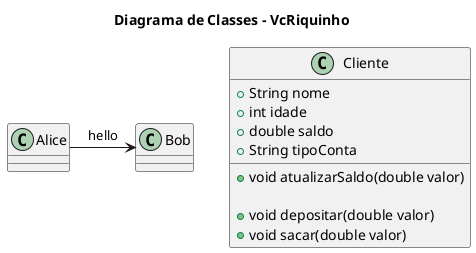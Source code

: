 @startuml vcRiquinho

title Diagrama de Classes - VcRiquinho
Alice -> Bob : hello

class Cliente {
    +String nome
    +int idade
    +double saldo
    +String tipoConta
    
    +void atualizarSaldo(double valor)

    +void depositar(double valor)
    +void sacar(double valor)
}

@enduml

